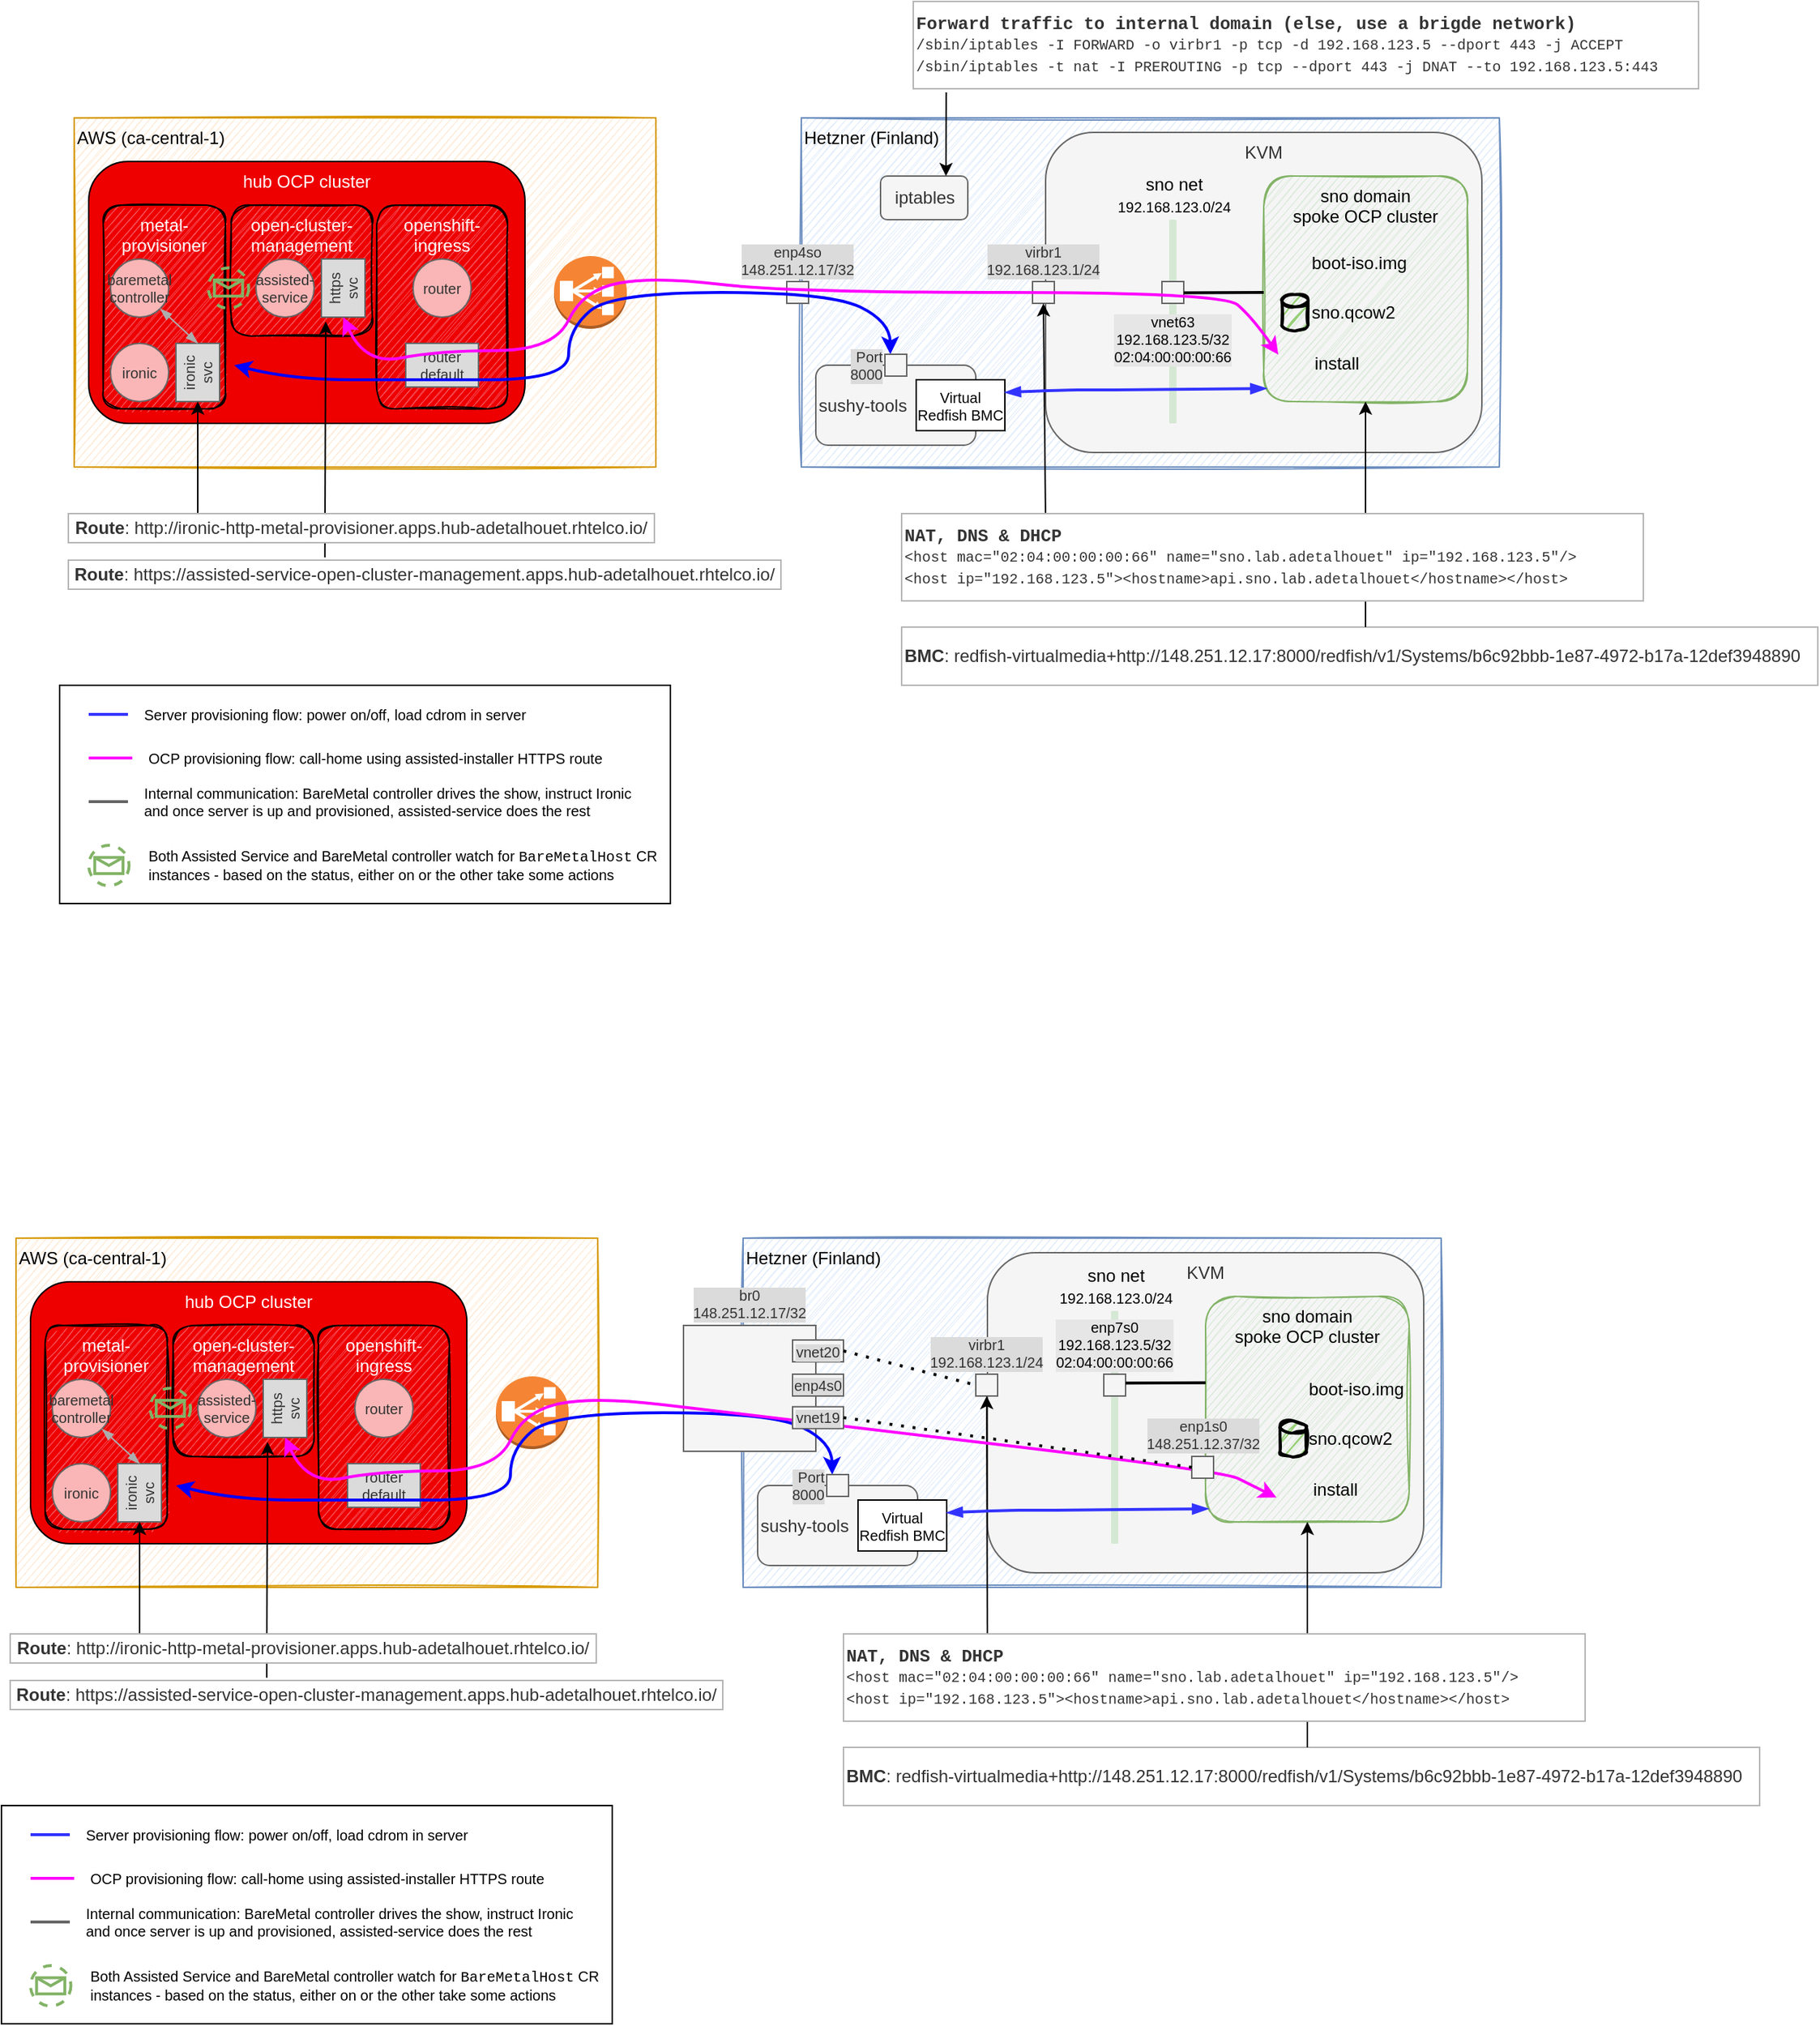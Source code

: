 <mxfile version="14.9.3" type="device"><diagram id="CNquoYHNhhPv3rWFlG0_" name="Page-1"><mxGraphModel dx="1540" dy="959" grid="1" gridSize="10" guides="1" tooltips="1" connect="1" arrows="1" fold="1" page="1" pageScale="1" pageWidth="850" pageHeight="1100" math="0" shadow="0"><root><mxCell id="0"/><mxCell id="1" parent="0"/><mxCell id="IOMvNEViAPwNq3JQ486K-73" value="" style="rounded=0;whiteSpace=wrap;html=1;glass=0;labelBackgroundColor=#ffffff;sketch=0;fontFamily=Helvetica;fontSize=10;fontColor=#000000;gradientColor=none;align=left;verticalAlign=middle;" parent="1" vertex="1"><mxGeometry x="120" y="520" width="420" height="150" as="geometry"/></mxCell><mxCell id="IOMvNEViAPwNq3JQ486K-1" value="AWS (ca-central-1)" style="whiteSpace=wrap;html=1;align=left;verticalAlign=top;strokeColor=#d79b00;fillColor=#ffe6cc;sketch=1;" parent="1" vertex="1"><mxGeometry x="130" y="130" width="400" height="240" as="geometry"/></mxCell><mxCell id="IOMvNEViAPwNq3JQ486K-2" value="hub OCP cluster" style="rounded=1;whiteSpace=wrap;html=1;align=center;verticalAlign=top;fillColor=#EE0000;fontColor=#FFFFFF;sketch=0;" parent="1" vertex="1"><mxGeometry x="140" y="160" width="300" height="180" as="geometry"/></mxCell><mxCell id="IOMvNEViAPwNq3JQ486K-3" value="metal-provisioner" style="rounded=1;whiteSpace=wrap;html=1;align=center;verticalAlign=top;fillColor=#F5606D;fontColor=#FFFFFF;glass=0;sketch=1;" parent="1" vertex="1"><mxGeometry x="150" y="190" width="84" height="140" as="geometry"/></mxCell><mxCell id="IOMvNEViAPwNq3JQ486K-4" value="&lt;div style=&quot;font-size: 10px;&quot;&gt;&lt;span style=&quot;font-size: 10px;&quot;&gt;baremetal controller&lt;/span&gt;&lt;/div&gt;" style="ellipse;whiteSpace=wrap;html=1;aspect=fixed;align=center;verticalAlign=middle;strokeColor=#666666;fontColor=#333333;fillColor=#FAB6B6;labelPosition=center;verticalLabelPosition=middle;fontSize=10;" parent="1" vertex="1"><mxGeometry x="155" y="227" width="40" height="40" as="geometry"/></mxCell><mxCell id="IOMvNEViAPwNq3JQ486K-5" value="&lt;div style=&quot;font-size: 10px;&quot;&gt;&lt;span style=&quot;font-size: 10px;&quot;&gt;ironic&lt;/span&gt;&lt;/div&gt;" style="ellipse;whiteSpace=wrap;html=1;aspect=fixed;align=center;verticalAlign=middle;strokeColor=#666666;fontColor=#333333;fillColor=#FAB6B6;fontSize=10;" parent="1" vertex="1"><mxGeometry x="155" y="285" width="40" height="40" as="geometry"/></mxCell><mxCell id="IOMvNEViAPwNq3JQ486K-6" value="ironic svc" style="rounded=0;whiteSpace=wrap;html=1;align=center;verticalAlign=middle;strokeColor=#666666;fontColor=#333333;fillColor=#DBDBDB;rotation=-90;fontSize=10;" parent="1" vertex="1"><mxGeometry x="195" y="290" width="40" height="30" as="geometry"/></mxCell><mxCell id="IOMvNEViAPwNq3JQ486K-9" value="openshift-ingress" style="rounded=1;whiteSpace=wrap;html=1;align=center;verticalAlign=top;fillColor=#F5606D;fontColor=#FFFFFF;glass=0;sketch=1;" parent="1" vertex="1"><mxGeometry x="338" y="190" width="90" height="140" as="geometry"/></mxCell><mxCell id="IOMvNEViAPwNq3JQ486K-10" value="&lt;div style=&quot;font-size: 10px;&quot;&gt;&lt;span style=&quot;font-size: 10px;&quot;&gt;router&lt;/span&gt;&lt;/div&gt;" style="ellipse;whiteSpace=wrap;html=1;aspect=fixed;align=center;verticalAlign=middle;strokeColor=#666666;fontColor=#333333;fillColor=#FAB6B6;fontSize=10;" parent="1" vertex="1"><mxGeometry x="363" y="227" width="40" height="40" as="geometry"/></mxCell><mxCell id="IOMvNEViAPwNq3JQ486K-11" value="router default" style="rounded=0;whiteSpace=wrap;html=1;align=center;verticalAlign=middle;strokeColor=#666666;fontColor=#333333;fillColor=#DBDBDB;fontSize=10;" parent="1" vertex="1"><mxGeometry x="358" y="285" width="50" height="30" as="geometry"/></mxCell><mxCell id="IOMvNEViAPwNq3JQ486K-12" value="" style="outlineConnect=0;dashed=0;verticalLabelPosition=bottom;verticalAlign=top;align=center;html=1;shape=mxgraph.aws3.classic_load_balancer;fillColor=#F58534;gradientColor=none;" parent="1" vertex="1"><mxGeometry x="460" y="225" width="50" height="50" as="geometry"/></mxCell><mxCell id="IOMvNEViAPwNq3JQ486K-19" value="" style="endArrow=classic;html=1;entryX=0;entryY=0.5;entryDx=0;entryDy=0;fillColor=#f5f5f5;" parent="1" target="IOMvNEViAPwNq3JQ486K-6" edge="1"><mxGeometry width="50" height="50" relative="1" as="geometry"><mxPoint x="215" y="402" as="sourcePoint"/><mxPoint x="240" y="305" as="targetPoint"/></mxGeometry></mxCell><mxCell id="IOMvNEViAPwNq3JQ486K-23" value="&lt;font color=&quot;#000000&quot;&gt;Hetzner (Finland)&lt;/font&gt;" style="rounded=0;whiteSpace=wrap;html=1;glass=0;sketch=1;fillColor=#dae8fc;align=left;verticalAlign=top;strokeColor=#6c8ebf;" parent="1" vertex="1"><mxGeometry x="630" y="130" width="480" height="240" as="geometry"/></mxCell><mxCell id="IOMvNEViAPwNq3JQ486K-24" value="KVM" style="rounded=1;whiteSpace=wrap;html=1;align=center;verticalAlign=top;fillColor=#f5f5f5;fontColor=#333333;sketch=0;strokeColor=#666666;" parent="1" vertex="1"><mxGeometry x="798" y="140" width="300" height="220" as="geometry"/></mxCell><mxCell id="IOMvNEViAPwNq3JQ486K-25" value="&lt;font color=&quot;#000000&quot;&gt;sno domain&lt;br&gt;spoke OCP cluster&lt;/font&gt;" style="rounded=1;whiteSpace=wrap;html=1;align=center;verticalAlign=top;fillColor=#d5e8d4;glass=0;sketch=1;strokeColor=#82b366;" parent="1" vertex="1"><mxGeometry x="948" y="170" width="140" height="155" as="geometry"/></mxCell><mxCell id="IOMvNEViAPwNq3JQ486K-26" value="enp4so&lt;br style=&quot;font-size: 10px&quot;&gt;148.251.12.17/32" style="whiteSpace=wrap;html=1;aspect=fixed;rounded=0;glass=0;sketch=0;fillColor=#f5f5f5;align=center;verticalAlign=bottom;strokeColor=#666666;fontColor=#333333;labelPosition=center;verticalLabelPosition=top;labelBackgroundColor=#DBDBDB;fontSize=10;" parent="1" vertex="1"><mxGeometry x="620" y="242.5" width="15" height="15" as="geometry"/></mxCell><mxCell id="IOMvNEViAPwNq3JQ486K-30" value="&lt;font color=&quot;#000000&quot;&gt;sno net&lt;br&gt;&lt;/font&gt;&lt;span style=&quot;font-size: 10px&quot;&gt;192.168.123.0/24&lt;/span&gt;&lt;font color=&quot;#000000&quot;&gt;&lt;br&gt;&lt;/font&gt;" style="rounded=1;html=1;align=center;verticalAlign=bottom;fillColor=#d5e8d4;glass=0;sketch=0;labelPosition=center;verticalLabelPosition=top;strokeColor=none;" parent="1" vertex="1"><mxGeometry x="883" y="200" width="5" height="140" as="geometry"/></mxCell><mxCell id="IOMvNEViAPwNq3JQ486K-31" value="virbr1&lt;br style=&quot;font-size: 10px;&quot;&gt;192.168.123.1/24" style="whiteSpace=wrap;html=1;aspect=fixed;rounded=0;glass=0;sketch=0;fillColor=#f5f5f5;align=center;verticalAlign=bottom;strokeColor=#666666;fontColor=#333333;labelPosition=center;verticalLabelPosition=top;labelBackgroundColor=#DBDBDB;labelBorderColor=none;fontSize=10;" parent="1" vertex="1"><mxGeometry x="789" y="242.5" width="15" height="15" as="geometry"/></mxCell><mxCell id="IOMvNEViAPwNq3JQ486K-35" value="" style="endArrow=classic;html=1;entryX=0.5;entryY=1;entryDx=0;entryDy=0;exitX=0.194;exitY=0.001;exitDx=0;exitDy=0;fillColor=#f5f5f5;exitPerimeter=0;" parent="1" source="IOMvNEViAPwNq3JQ486K-34" target="IOMvNEViAPwNq3JQ486K-31" edge="1"><mxGeometry width="50" height="50" relative="1" as="geometry"><mxPoint x="808.5" y="510" as="sourcePoint"/><mxPoint x="708.5" y="305" as="targetPoint"/></mxGeometry></mxCell><mxCell id="IOMvNEViAPwNq3JQ486K-36" value="&lt;font color=&quot;#000000&quot;&gt;vnet63&lt;br style=&quot;font-size: 10px&quot;&gt;192.168.123.5/32&lt;br style=&quot;font-size: 10px&quot;&gt;&lt;span style=&quot;text-align: left ; font-size: 10px&quot;&gt;02:04:00:00:00:66&lt;/span&gt;&lt;/font&gt;" style="whiteSpace=wrap;html=1;aspect=fixed;rounded=0;glass=0;sketch=0;fillColor=#f5f5f5;align=center;verticalAlign=top;strokeColor=#666666;labelPosition=center;verticalLabelPosition=bottom;labelBackgroundColor=#E6E6E6;labelBorderColor=none;direction=south;fontColor=#333333;fontSize=10;" parent="1" vertex="1"><mxGeometry x="878" y="242.5" width="15" height="15" as="geometry"/></mxCell><mxCell id="IOMvNEViAPwNq3JQ486K-37" value="boot-iso.img" style="shape=image;html=1;verticalAlign=middle;verticalLabelPosition=middle;labelBackgroundColor=none;imageAspect=0;aspect=fixed;image=https://cdn1.iconfinder.com/data/icons/computer-hardware-line-vol-1/52/cd__storage__drive__device__dvd__rom__cdrom-128.png;rounded=0;glass=0;sketch=1;fillColor=#FAB6B6;gradientColor=none;labelPosition=right;align=left;" parent="1" vertex="1"><mxGeometry x="958" y="219.5" width="20.5" height="20.5" as="geometry"/></mxCell><mxCell id="IOMvNEViAPwNq3JQ486K-38" value="sno.qcow2" style="strokeWidth=2;html=1;shape=mxgraph.flowchart.database;whiteSpace=wrap;rounded=0;glass=0;labelBackgroundColor=none;sketch=1;gradientColor=none;align=left;verticalAlign=middle;labelPosition=right;verticalLabelPosition=middle;fillColor=#97D077;" parent="1" vertex="1"><mxGeometry x="960.5" y="251.5" width="18" height="25" as="geometry"/></mxCell><mxCell id="IOMvNEViAPwNq3JQ486K-40" value="" style="endArrow=none;html=1;fontColor=#000000;strokeWidth=2;entryX=0.25;entryY=0;entryDx=0;entryDy=0;exitX=0;exitY=0.415;exitDx=0;exitDy=0;exitPerimeter=0;" parent="1" edge="1"><mxGeometry width="50" height="50" relative="1" as="geometry"><mxPoint x="948" y="250.025" as="sourcePoint"/><mxPoint x="893" y="250.25" as="targetPoint"/></mxGeometry></mxCell><mxCell id="IOMvNEViAPwNq3JQ486K-22" value="" style="curved=1;endArrow=classic;html=1;fontColor=#FFFFFF;startArrow=classic;startFill=1;fillColor=#dae8fc;strokeWidth=2;strokeColor=#0000FF;entryX=0.25;entryY=0;entryDx=0;entryDy=0;" parent="1" target="IOMvNEViAPwNq3JQ486K-56" edge="1"><mxGeometry width="50" height="50" relative="1" as="geometry"><mxPoint x="240" y="300" as="sourcePoint"/><mxPoint x="700" y="290" as="targetPoint"/><Array as="points"><mxPoint x="280" y="310"/><mxPoint x="360" y="310"/><mxPoint x="470" y="310"/><mxPoint x="470" y="275"/><mxPoint x="500" y="250"/><mxPoint x="650" y="250"/><mxPoint x="691" y="270"/></Array></mxGeometry></mxCell><mxCell id="IOMvNEViAPwNq3JQ486K-45" value="open-cluster-management" style="rounded=1;whiteSpace=wrap;html=1;align=center;verticalAlign=top;fillColor=#F5606D;fontColor=#FFFFFF;glass=0;sketch=1;" parent="1" vertex="1"><mxGeometry x="238" y="190" width="97" height="90" as="geometry"/></mxCell><mxCell id="IOMvNEViAPwNq3JQ486K-46" value="&lt;div style=&quot;font-size: 10px;&quot;&gt;&lt;span style=&quot;font-size: 10px;&quot;&gt;assisted-service&lt;/span&gt;&lt;/div&gt;" style="ellipse;whiteSpace=wrap;html=1;aspect=fixed;align=center;verticalAlign=middle;strokeColor=#666666;fontColor=#333333;fillColor=#FAB6B6;fontSize=10;" parent="1" vertex="1"><mxGeometry x="255" y="227" width="40" height="40" as="geometry"/></mxCell><mxCell id="IOMvNEViAPwNq3JQ486K-47" value="https svc" style="rounded=0;whiteSpace=wrap;html=1;align=center;verticalAlign=middle;strokeColor=#666666;fontColor=#333333;fillColor=#DBDBDB;fontSize=10;rotation=-90;" parent="1" vertex="1"><mxGeometry x="295" y="232" width="40" height="30" as="geometry"/></mxCell><mxCell id="IOMvNEViAPwNq3JQ486K-48" value="" style="curved=1;endArrow=classic;html=1;fontColor=#FFFFFF;startArrow=classic;startFill=1;fillColor=#fff2cc;strokeWidth=2;entryX=0;entryY=0.25;entryDx=0;entryDy=0;exitX=0;exitY=0.5;exitDx=0;exitDy=0;strokeColor=#FF00FF;" parent="1" source="IOMvNEViAPwNq3JQ486K-47" target="IOMvNEViAPwNq3JQ486K-59" edge="1"><mxGeometry width="50" height="50" relative="1" as="geometry"><mxPoint x="250" y="310" as="sourcePoint"/><mxPoint x="810" y="256.25" as="targetPoint"/><Array as="points"><mxPoint x="330" y="300"/><mxPoint x="380" y="290"/><mxPoint x="460" y="290"/><mxPoint x="480" y="248"/><mxPoint x="530" y="239"/><mxPoint x="620" y="250"/><mxPoint x="920" y="250"/><mxPoint x="940" y="267"/></Array></mxGeometry></mxCell><mxCell id="IOMvNEViAPwNq3JQ486K-49" value="&lt;b&gt;Route&lt;/b&gt;: https://assisted-service-open-cluster-management.apps.hub-adetalhouet.rhtelco.io/" style="text;html=1;align=center;verticalAlign=middle;whiteSpace=wrap;rounded=0;fontColor=#333333;fillColor=#ffffff;strokeWidth=1;strokeColor=#B5B5B5;" parent="1" vertex="1"><mxGeometry x="126" y="434" width="490" height="20" as="geometry"/></mxCell><mxCell id="IOMvNEViAPwNq3JQ486K-50" value="" style="endArrow=classic;html=1;entryX=0;entryY=0.5;entryDx=0;entryDy=0;fillColor=#f5f5f5;exitX=0.36;exitY=-0.093;exitDx=0;exitDy=0;exitPerimeter=0;" parent="1" source="IOMvNEViAPwNq3JQ486K-49" edge="1"><mxGeometry width="50" height="50" relative="1" as="geometry"><mxPoint x="303" y="377" as="sourcePoint"/><mxPoint x="303" y="270" as="targetPoint"/></mxGeometry></mxCell><mxCell id="IOMvNEViAPwNq3JQ486K-18" value="&lt;b&gt;Route&lt;/b&gt;: http://ironic-http-metal-provisioner.apps.hub-adetalhouet.rhtelco.io/" style="text;html=1;align=center;verticalAlign=middle;whiteSpace=wrap;rounded=0;fontColor=#333333;fillColor=#ffffff;strokeWidth=1;strokeColor=#B5B5B5;" parent="1" vertex="1"><mxGeometry x="126" y="402" width="403" height="20" as="geometry"/></mxCell><mxCell id="IOMvNEViAPwNq3JQ486K-53" value="" style="endArrow=blockThin;startArrow=blockThin;html=1;fontSize=10;fontColor=#000000;strokeWidth=1;entryX=1;entryY=1;entryDx=0;entryDy=0;fillColor=#f5f5f5;startFill=1;endFill=1;strokeColor=#ADADAD;" parent="1" target="IOMvNEViAPwNq3JQ486K-4" edge="1"><mxGeometry width="50" height="50" relative="1" as="geometry"><mxPoint x="215" y="285" as="sourcePoint"/><mxPoint x="255" y="260" as="targetPoint"/></mxGeometry></mxCell><mxCell id="IOMvNEViAPwNq3JQ486K-54" value="sushy-tools" style="rounded=1;whiteSpace=wrap;html=1;align=left;verticalAlign=middle;fillColor=#f5f5f5;fontColor=#333333;sketch=0;strokeColor=#666666;labelPosition=center;verticalLabelPosition=middle;" parent="1" vertex="1"><mxGeometry x="640" y="300" width="110" height="55" as="geometry"/></mxCell><mxCell id="IOMvNEViAPwNq3JQ486K-55" value="Virtual Redfish BMC" style="rounded=0;whiteSpace=wrap;html=1;glass=0;labelBackgroundColor=none;sketch=0;fontSize=10;fontColor=#000000;fillColor=#ffffff;gradientColor=none;align=center;verticalAlign=middle;" parent="1" vertex="1"><mxGeometry x="709" y="310" width="61" height="35" as="geometry"/></mxCell><mxCell id="IOMvNEViAPwNq3JQ486K-56" value="Port&lt;br style=&quot;font-size: 10px;&quot;&gt;8000" style="whiteSpace=wrap;html=1;aspect=fixed;rounded=0;glass=0;sketch=0;fillColor=#f5f5f5;align=right;verticalAlign=middle;strokeColor=#666666;fontColor=#333333;labelPosition=left;verticalLabelPosition=middle;labelBackgroundColor=#DBDBDB;fontSize=10;" parent="1" vertex="1"><mxGeometry x="687.5" y="292.5" width="15" height="15" as="geometry"/></mxCell><mxCell id="IOMvNEViAPwNq3JQ486K-59" value="install" style="shape=image;html=1;verticalAlign=middle;verticalLabelPosition=middle;labelBackgroundColor=none;imageAspect=0;aspect=fixed;image=https://cdn2.iconfinder.com/data/icons/pinpoint-action/48/install-2-128.png;rounded=0;glass=0;sketch=0;fontSize=12;fontColor=#000000;fillColor=#ffffff;gradientColor=none;labelPosition=right;align=left;" parent="1" vertex="1"><mxGeometry x="958" y="287" width="23" height="23" as="geometry"/></mxCell><mxCell id="IOMvNEViAPwNq3JQ486K-60" value="" style="curved=1;endArrow=blockThin;html=1;fontSize=12;fontColor=#000000;strokeWidth=2;entryX=0.013;entryY=0.942;entryDx=0;entryDy=0;entryPerimeter=0;strokeColor=#3333FF;startArrow=blockThin;startFill=1;endFill=1;exitX=1;exitY=0.25;exitDx=0;exitDy=0;" parent="1" source="IOMvNEViAPwNq3JQ486K-55" target="IOMvNEViAPwNq3JQ486K-25" edge="1"><mxGeometry width="50" height="50" relative="1" as="geometry"><mxPoint x="790" y="330" as="sourcePoint"/><mxPoint x="670" y="520" as="targetPoint"/><Array as="points"><mxPoint x="810" y="317"/><mxPoint x="830" y="317"/><mxPoint x="860" y="317"/></Array></mxGeometry></mxCell><mxCell id="IOMvNEViAPwNq3JQ486K-63" value="iptables" style="rounded=1;whiteSpace=wrap;html=1;align=center;verticalAlign=middle;fillColor=#f5f5f5;fontColor=#333333;sketch=0;strokeColor=#666666;labelPosition=center;verticalLabelPosition=middle;" parent="1" vertex="1"><mxGeometry x="684.5" y="170" width="60" height="30" as="geometry"/></mxCell><mxCell id="IOMvNEViAPwNq3JQ486K-65" value="" style="endArrow=classic;html=1;entryX=0.75;entryY=0;entryDx=0;entryDy=0;exitX=0.042;exitY=1.041;exitDx=0;exitDy=0;fillColor=#f5f5f5;exitPerimeter=0;" parent="1" source="IOMvNEViAPwNq3JQ486K-66" target="IOMvNEViAPwNq3JQ486K-63" edge="1"><mxGeometry width="50" height="50" relative="1" as="geometry"><mxPoint x="713.69" y="101.25" as="sourcePoint"/><mxPoint x="806.5" y="267.5" as="targetPoint"/></mxGeometry></mxCell><mxCell id="IOMvNEViAPwNq3JQ486K-66" value="&lt;b&gt;Forward traffic to internal domain (else, use a brigde network)&lt;/b&gt;&lt;br style=&quot;padding: 0px ; margin: 0px ; font-size: 10px&quot;&gt;&lt;span style=&quot;font-size: 10px&quot;&gt;/sbin/iptables -I FORWARD -o virbr1 -p tcp -d 192.168.123.5 --dport 443 -j ACCEPT&lt;/span&gt;&lt;br style=&quot;padding: 0px ; margin: 0px ; font-size: 10px&quot;&gt;&lt;span style=&quot;font-size: 10px&quot;&gt;/sbin/iptables -t nat -I PREROUTING -p tcp --dport 443 -j DNAT --to 192.168.123.5:443&lt;/span&gt;" style="text;html=1;align=left;verticalAlign=middle;whiteSpace=wrap;rounded=0;fontColor=#333333;fillColor=#ffffff;fontFamily=Courier New;strokeWidth=1;strokeColor=#B5B5B5;" parent="1" vertex="1"><mxGeometry x="707" y="50" width="540" height="60" as="geometry"/></mxCell><mxCell id="IOMvNEViAPwNq3JQ486K-67" value="&lt;p&gt;&lt;span style=&quot;font-size: 12px;&quot;&gt;&lt;font&gt;&lt;b&gt;BMC&lt;/b&gt;: redfish-virtualmedia+http://148.251.12.17:8000/redfish/v1/Systems/b6c92bbb-1e87-4972-b17a-12def3948890&lt;/font&gt;&lt;/span&gt;&lt;/p&gt;" style="text;html=1;align=left;verticalAlign=middle;resizable=0;points=[];autosize=1;fontSize=10;fontFamily=Helvetica;labelBorderColor=none;fontColor=#333333;labelBackgroundColor=#ffffff;strokeWidth=1;strokeColor=#B5B5B5;" parent="1" vertex="1"><mxGeometry x="699" y="480" width="630" height="40" as="geometry"/></mxCell><mxCell id="IOMvNEViAPwNq3JQ486K-68" value="" style="endArrow=classic;html=1;entryX=0.5;entryY=1;entryDx=0;entryDy=0;fillColor=#f5f5f5;" parent="1" target="IOMvNEViAPwNq3JQ486K-25" edge="1"><mxGeometry width="50" height="50" relative="1" as="geometry"><mxPoint x="1018" y="480" as="sourcePoint"/><mxPoint x="806.5" y="267.5" as="targetPoint"/></mxGeometry></mxCell><mxCell id="IOMvNEViAPwNq3JQ486K-34" value="&lt;b&gt;NAT, DNS &amp;amp; DHCP&lt;br&gt;&lt;/b&gt;&lt;font style=&quot;font-size: 10px&quot;&gt;&amp;lt;host mac=&quot;02:04:00:00:00:66&quot; name=&quot;sno.lab.adetalhouet&quot; ip=&quot;192.168.123.5&quot;/&amp;gt;&lt;br&gt;&amp;lt;host ip=&quot;192.168.123.5&quot;&amp;gt;&amp;lt;hostname&amp;gt;api.sno.lab.adetalhouet&amp;lt;/hostname&amp;gt;&amp;lt;/host&amp;gt;&lt;/font&gt;" style="text;html=1;align=left;verticalAlign=middle;whiteSpace=wrap;rounded=0;fontColor=#333333;fillColor=#ffffff;fontFamily=Courier New;strokeWidth=1;strokeColor=#B5B5B5;" parent="1" vertex="1"><mxGeometry x="699" y="402" width="510" height="60" as="geometry"/></mxCell><mxCell id="IOMvNEViAPwNq3JQ486K-69" value="&amp;nbsp; &amp;nbsp; Server provisioning flow: power on/off, load cdrom in server" style="endArrow=none;html=1;fontFamily=Helvetica;fontSize=10;fontColor=#000000;strokeColor=#3333FF;strokeWidth=2;labelPosition=right;verticalLabelPosition=middle;align=left;verticalAlign=middle;" parent="1" edge="1"><mxGeometry width="50" height="50" relative="1" as="geometry"><mxPoint x="140" y="540" as="sourcePoint"/><mxPoint x="190" y="540" as="targetPoint"/></mxGeometry></mxCell><mxCell id="IOMvNEViAPwNq3JQ486K-70" value="" style="endArrow=none;html=1;fontFamily=Helvetica;fontSize=10;fontColor=#000000;strokeWidth=2;strokeColor=#FF00FF;" parent="1" edge="1"><mxGeometry width="50" height="50" relative="1" as="geometry"><mxPoint x="140.0" y="570" as="sourcePoint"/><mxPoint x="190" y="570" as="targetPoint"/></mxGeometry></mxCell><mxCell id="IOMvNEViAPwNq3JQ486K-72" value="&amp;nbsp; &amp;nbsp; OCP provisioning flow: call-home using assisted-installer HTTPS route" style="edgeLabel;html=1;align=left;verticalAlign=middle;resizable=0;points=[];fontSize=10;fontFamily=Helvetica;fontColor=#000000;labelPosition=right;verticalLabelPosition=middle;" parent="IOMvNEViAPwNq3JQ486K-70" vertex="1" connectable="0"><mxGeometry x="0.129" relative="1" as="geometry"><mxPoint as="offset"/></mxGeometry></mxCell><mxCell id="IOMvNEViAPwNq3JQ486K-71" value="&amp;nbsp; &amp;nbsp; Internal communication: BareMetal controller drives the show, instruct Ironic &lt;br&gt;&amp;nbsp; &amp;nbsp; and once server is up and provisioned, assisted-service does the rest" style="endArrow=none;html=1;fontFamily=Helvetica;fontSize=10;fontColor=#000000;strokeColor=#666666;strokeWidth=2;fillColor=#f5f5f5;labelPosition=right;verticalLabelPosition=middle;align=left;verticalAlign=middle;" parent="1" edge="1"><mxGeometry width="50" height="50" relative="1" as="geometry"><mxPoint x="140.0" y="600" as="sourcePoint"/><mxPoint x="190" y="600" as="targetPoint"/></mxGeometry></mxCell><mxCell id="IOMvNEViAPwNq3JQ486K-79" value="" style="points=[[0.145,0.145,0],[0.5,0,0],[0.855,0.145,0],[1,0.5,0],[0.855,0.855,0],[0.5,1,0],[0.145,0.855,0],[0,0.5,0]];shape=mxgraph.bpmn.event;html=1;verticalLabelPosition=bottom;labelBackgroundColor=#ffffff;verticalAlign=top;align=center;perimeter=ellipsePerimeter;outlineConnect=0;aspect=fixed;outline=eventNonint;symbol=message;rounded=0;glass=0;sketch=0;fontFamily=Helvetica;fontSize=10;strokeColor=#82b366;strokeWidth=2;fillColor=none;" parent="1" vertex="1"><mxGeometry x="222.25" y="233.12" width="27.75" height="27.75" as="geometry"/></mxCell><mxCell id="IOMvNEViAPwNq3JQ486K-82" value="&amp;nbsp; &amp;nbsp; Both Assisted Service and BareMetal controller watch for &lt;font face=&quot;Courier New&quot;&gt;BareMetalHost&lt;/font&gt; CR &lt;br&gt;&amp;nbsp; &amp;nbsp; instances - based on the status, either on or the other take some actions" style="points=[[0.145,0.145,0],[0.5,0,0],[0.855,0.145,0],[1,0.5,0],[0.855,0.855,0],[0.5,1,0],[0.145,0.855,0],[0,0.5,0]];shape=mxgraph.bpmn.event;html=1;verticalLabelPosition=middle;labelBackgroundColor=#ffffff;verticalAlign=middle;align=left;perimeter=ellipsePerimeter;outlineConnect=0;aspect=fixed;outline=eventNonint;symbol=message;rounded=0;glass=0;sketch=0;fontFamily=Helvetica;fontSize=10;strokeColor=#82b366;strokeWidth=2;fillColor=none;labelPosition=right;" parent="1" vertex="1"><mxGeometry x="140" y="630" width="27.75" height="27.75" as="geometry"/></mxCell><mxCell id="VXu64UGFP0oqtQASeM9S-1" value="" style="rounded=0;whiteSpace=wrap;html=1;glass=0;labelBackgroundColor=#ffffff;sketch=0;fontFamily=Helvetica;fontSize=10;fontColor=#000000;gradientColor=none;align=left;verticalAlign=middle;" vertex="1" parent="1"><mxGeometry x="80" y="1290" width="420" height="150" as="geometry"/></mxCell><mxCell id="VXu64UGFP0oqtQASeM9S-2" value="AWS (ca-central-1)" style="whiteSpace=wrap;html=1;align=left;verticalAlign=top;strokeColor=#d79b00;fillColor=#ffe6cc;sketch=1;" vertex="1" parent="1"><mxGeometry x="90" y="900" width="400" height="240" as="geometry"/></mxCell><mxCell id="VXu64UGFP0oqtQASeM9S-3" value="hub OCP cluster" style="rounded=1;whiteSpace=wrap;html=1;align=center;verticalAlign=top;fillColor=#EE0000;fontColor=#FFFFFF;sketch=0;" vertex="1" parent="1"><mxGeometry x="100" y="930" width="300" height="180" as="geometry"/></mxCell><mxCell id="VXu64UGFP0oqtQASeM9S-4" value="metal-provisioner" style="rounded=1;whiteSpace=wrap;html=1;align=center;verticalAlign=top;fillColor=#F5606D;fontColor=#FFFFFF;glass=0;sketch=1;" vertex="1" parent="1"><mxGeometry x="110" y="960" width="84" height="140" as="geometry"/></mxCell><mxCell id="VXu64UGFP0oqtQASeM9S-5" value="&lt;div style=&quot;font-size: 10px;&quot;&gt;&lt;span style=&quot;font-size: 10px;&quot;&gt;baremetal controller&lt;/span&gt;&lt;/div&gt;" style="ellipse;whiteSpace=wrap;html=1;aspect=fixed;align=center;verticalAlign=middle;strokeColor=#666666;fontColor=#333333;fillColor=#FAB6B6;labelPosition=center;verticalLabelPosition=middle;fontSize=10;" vertex="1" parent="1"><mxGeometry x="115" y="997" width="40" height="40" as="geometry"/></mxCell><mxCell id="VXu64UGFP0oqtQASeM9S-6" value="&lt;div style=&quot;font-size: 10px;&quot;&gt;&lt;span style=&quot;font-size: 10px;&quot;&gt;ironic&lt;/span&gt;&lt;/div&gt;" style="ellipse;whiteSpace=wrap;html=1;aspect=fixed;align=center;verticalAlign=middle;strokeColor=#666666;fontColor=#333333;fillColor=#FAB6B6;fontSize=10;" vertex="1" parent="1"><mxGeometry x="115" y="1055" width="40" height="40" as="geometry"/></mxCell><mxCell id="VXu64UGFP0oqtQASeM9S-7" value="ironic svc" style="rounded=0;whiteSpace=wrap;html=1;align=center;verticalAlign=middle;strokeColor=#666666;fontColor=#333333;fillColor=#DBDBDB;rotation=-90;fontSize=10;" vertex="1" parent="1"><mxGeometry x="155" y="1060" width="40" height="30" as="geometry"/></mxCell><mxCell id="VXu64UGFP0oqtQASeM9S-8" value="openshift-ingress" style="rounded=1;whiteSpace=wrap;html=1;align=center;verticalAlign=top;fillColor=#F5606D;fontColor=#FFFFFF;glass=0;sketch=1;" vertex="1" parent="1"><mxGeometry x="298" y="960" width="90" height="140" as="geometry"/></mxCell><mxCell id="VXu64UGFP0oqtQASeM9S-9" value="&lt;div style=&quot;font-size: 10px;&quot;&gt;&lt;span style=&quot;font-size: 10px;&quot;&gt;router&lt;/span&gt;&lt;/div&gt;" style="ellipse;whiteSpace=wrap;html=1;aspect=fixed;align=center;verticalAlign=middle;strokeColor=#666666;fontColor=#333333;fillColor=#FAB6B6;fontSize=10;" vertex="1" parent="1"><mxGeometry x="323" y="997" width="40" height="40" as="geometry"/></mxCell><mxCell id="VXu64UGFP0oqtQASeM9S-10" value="router default" style="rounded=0;whiteSpace=wrap;html=1;align=center;verticalAlign=middle;strokeColor=#666666;fontColor=#333333;fillColor=#DBDBDB;fontSize=10;" vertex="1" parent="1"><mxGeometry x="318" y="1055" width="50" height="30" as="geometry"/></mxCell><mxCell id="VXu64UGFP0oqtQASeM9S-11" value="" style="outlineConnect=0;dashed=0;verticalLabelPosition=bottom;verticalAlign=top;align=center;html=1;shape=mxgraph.aws3.classic_load_balancer;fillColor=#F58534;gradientColor=none;" vertex="1" parent="1"><mxGeometry x="420" y="995" width="50" height="50" as="geometry"/></mxCell><mxCell id="VXu64UGFP0oqtQASeM9S-12" value="" style="endArrow=classic;html=1;entryX=0;entryY=0.5;entryDx=0;entryDy=0;fillColor=#f5f5f5;" edge="1" parent="1" target="VXu64UGFP0oqtQASeM9S-7"><mxGeometry width="50" height="50" relative="1" as="geometry"><mxPoint x="175" y="1172" as="sourcePoint"/><mxPoint x="200" y="1075" as="targetPoint"/></mxGeometry></mxCell><mxCell id="VXu64UGFP0oqtQASeM9S-13" value="&lt;font color=&quot;#000000&quot;&gt;Hetzner (Finland)&lt;/font&gt;" style="rounded=0;whiteSpace=wrap;html=1;glass=0;sketch=1;fillColor=#dae8fc;align=left;verticalAlign=top;strokeColor=#6c8ebf;" vertex="1" parent="1"><mxGeometry x="590" y="900" width="480" height="240" as="geometry"/></mxCell><mxCell id="VXu64UGFP0oqtQASeM9S-14" value="KVM" style="rounded=1;whiteSpace=wrap;html=1;align=center;verticalAlign=top;fillColor=#f5f5f5;fontColor=#333333;sketch=0;strokeColor=#666666;" vertex="1" parent="1"><mxGeometry x="758" y="910" width="300" height="220" as="geometry"/></mxCell><mxCell id="VXu64UGFP0oqtQASeM9S-15" value="&lt;font color=&quot;#000000&quot;&gt;sno domain&lt;br&gt;spoke OCP cluster&lt;/font&gt;" style="rounded=1;whiteSpace=wrap;html=1;align=center;verticalAlign=top;fillColor=#d5e8d4;glass=0;sketch=1;strokeColor=#82b366;" vertex="1" parent="1"><mxGeometry x="908" y="940" width="140" height="155" as="geometry"/></mxCell><mxCell id="VXu64UGFP0oqtQASeM9S-16" value="br0&lt;br style=&quot;font-size: 10px&quot;&gt;148.251.12.17/32" style="whiteSpace=wrap;html=1;rounded=0;glass=0;sketch=0;fillColor=#f5f5f5;align=center;verticalAlign=bottom;strokeColor=#666666;fontColor=#333333;labelPosition=center;verticalLabelPosition=top;labelBackgroundColor=#DBDBDB;fontSize=10;" vertex="1" parent="1"><mxGeometry x="549" y="960" width="91" height="86.5" as="geometry"/></mxCell><mxCell id="VXu64UGFP0oqtQASeM9S-17" value="&lt;font color=&quot;#000000&quot;&gt;sno net&lt;br&gt;&lt;/font&gt;&lt;span style=&quot;font-size: 10px&quot;&gt;192.168.123.0/24&lt;/span&gt;&lt;font color=&quot;#000000&quot;&gt;&lt;br&gt;&lt;/font&gt;" style="rounded=1;html=1;align=center;verticalAlign=bottom;fillColor=#d5e8d4;glass=0;sketch=0;labelPosition=center;verticalLabelPosition=top;strokeColor=none;" vertex="1" parent="1"><mxGeometry x="843" y="950" width="5" height="160" as="geometry"/></mxCell><mxCell id="VXu64UGFP0oqtQASeM9S-18" value="virbr1&lt;br style=&quot;font-size: 10px;&quot;&gt;192.168.123.1/24" style="whiteSpace=wrap;html=1;aspect=fixed;rounded=0;glass=0;sketch=0;fillColor=#f5f5f5;align=center;verticalAlign=bottom;strokeColor=#666666;fontColor=#333333;labelPosition=center;verticalLabelPosition=top;labelBackgroundColor=#DBDBDB;labelBorderColor=none;fontSize=10;" vertex="1" parent="1"><mxGeometry x="750" y="993.5" width="15" height="15" as="geometry"/></mxCell><mxCell id="VXu64UGFP0oqtQASeM9S-19" value="" style="endArrow=classic;html=1;entryX=0.5;entryY=1;entryDx=0;entryDy=0;exitX=0.194;exitY=0.001;exitDx=0;exitDy=0;fillColor=#f5f5f5;exitPerimeter=0;" edge="1" parent="1" source="VXu64UGFP0oqtQASeM9S-43" target="VXu64UGFP0oqtQASeM9S-18"><mxGeometry width="50" height="50" relative="1" as="geometry"><mxPoint x="768.5" y="1280" as="sourcePoint"/><mxPoint x="668.5" y="1075" as="targetPoint"/></mxGeometry></mxCell><mxCell id="VXu64UGFP0oqtQASeM9S-20" value="&lt;font color=&quot;#000000&quot;&gt;enp7s0&lt;br style=&quot;font-size: 10px&quot;&gt;192.168.123.5/32&lt;br style=&quot;font-size: 10px&quot;&gt;&lt;span style=&quot;text-align: left ; font-size: 10px&quot;&gt;02:04:00:00:00:66&lt;/span&gt;&lt;/font&gt;" style="whiteSpace=wrap;html=1;aspect=fixed;rounded=0;glass=0;sketch=0;fillColor=#f5f5f5;align=center;verticalAlign=bottom;strokeColor=#666666;labelPosition=center;verticalLabelPosition=top;labelBackgroundColor=#E6E6E6;labelBorderColor=none;direction=south;fontColor=#333333;fontSize=10;" vertex="1" parent="1"><mxGeometry x="838" y="993.5" width="15" height="15" as="geometry"/></mxCell><mxCell id="VXu64UGFP0oqtQASeM9S-21" value="boot-iso.img" style="shape=image;html=1;verticalAlign=middle;verticalLabelPosition=middle;labelBackgroundColor=none;imageAspect=0;aspect=fixed;image=https://cdn1.iconfinder.com/data/icons/computer-hardware-line-vol-1/52/cd__storage__drive__device__dvd__rom__cdrom-128.png;rounded=0;glass=0;sketch=1;fillColor=#FAB6B6;gradientColor=none;labelPosition=right;align=left;" vertex="1" parent="1"><mxGeometry x="956.75" y="993.5" width="20.5" height="20.5" as="geometry"/></mxCell><mxCell id="VXu64UGFP0oqtQASeM9S-22" value="sno.qcow2" style="strokeWidth=2;html=1;shape=mxgraph.flowchart.database;whiteSpace=wrap;rounded=0;glass=0;labelBackgroundColor=none;sketch=1;gradientColor=none;align=left;verticalAlign=middle;labelPosition=right;verticalLabelPosition=middle;fillColor=#97D077;" vertex="1" parent="1"><mxGeometry x="959.25" y="1025.5" width="18" height="25" as="geometry"/></mxCell><mxCell id="VXu64UGFP0oqtQASeM9S-23" value="" style="endArrow=none;html=1;fontColor=#000000;strokeWidth=2;entryX=0.25;entryY=0;entryDx=0;entryDy=0;exitX=0;exitY=0.415;exitDx=0;exitDy=0;exitPerimeter=0;" edge="1" parent="1"><mxGeometry width="50" height="50" relative="1" as="geometry"><mxPoint x="908" y="999.405" as="sourcePoint"/><mxPoint x="853" y="999.63" as="targetPoint"/></mxGeometry></mxCell><mxCell id="VXu64UGFP0oqtQASeM9S-24" value="" style="curved=1;endArrow=classic;html=1;fontColor=#FFFFFF;startArrow=classic;startFill=1;fillColor=#dae8fc;strokeWidth=2;strokeColor=#0000FF;entryX=0.25;entryY=0;entryDx=0;entryDy=0;" edge="1" parent="1" target="VXu64UGFP0oqtQASeM9S-35"><mxGeometry width="50" height="50" relative="1" as="geometry"><mxPoint x="200" y="1070" as="sourcePoint"/><mxPoint x="660" y="1060" as="targetPoint"/><Array as="points"><mxPoint x="240" y="1080"/><mxPoint x="320" y="1080"/><mxPoint x="430" y="1080"/><mxPoint x="430" y="1045"/><mxPoint x="460" y="1020"/><mxPoint x="610" y="1020"/><mxPoint x="651" y="1040"/></Array></mxGeometry></mxCell><mxCell id="VXu64UGFP0oqtQASeM9S-25" value="open-cluster-management" style="rounded=1;whiteSpace=wrap;html=1;align=center;verticalAlign=top;fillColor=#F5606D;fontColor=#FFFFFF;glass=0;sketch=1;" vertex="1" parent="1"><mxGeometry x="198" y="960" width="97" height="90" as="geometry"/></mxCell><mxCell id="VXu64UGFP0oqtQASeM9S-26" value="&lt;div style=&quot;font-size: 10px;&quot;&gt;&lt;span style=&quot;font-size: 10px;&quot;&gt;assisted-service&lt;/span&gt;&lt;/div&gt;" style="ellipse;whiteSpace=wrap;html=1;aspect=fixed;align=center;verticalAlign=middle;strokeColor=#666666;fontColor=#333333;fillColor=#FAB6B6;fontSize=10;" vertex="1" parent="1"><mxGeometry x="215" y="997" width="40" height="40" as="geometry"/></mxCell><mxCell id="VXu64UGFP0oqtQASeM9S-27" value="https svc" style="rounded=0;whiteSpace=wrap;html=1;align=center;verticalAlign=middle;strokeColor=#666666;fontColor=#333333;fillColor=#DBDBDB;fontSize=10;rotation=-90;" vertex="1" parent="1"><mxGeometry x="255" y="1002" width="40" height="30" as="geometry"/></mxCell><mxCell id="VXu64UGFP0oqtQASeM9S-28" value="" style="curved=1;endArrow=classic;html=1;fontColor=#FFFFFF;startArrow=classic;startFill=1;fillColor=#fff2cc;strokeWidth=2;exitX=0;exitY=0.5;exitDx=0;exitDy=0;strokeColor=#FF00FF;entryX=0;entryY=0.75;entryDx=0;entryDy=0;" edge="1" parent="1" source="VXu64UGFP0oqtQASeM9S-27" target="VXu64UGFP0oqtQASeM9S-36"><mxGeometry width="50" height="50" relative="1" as="geometry"><mxPoint x="210" y="1080" as="sourcePoint"/><mxPoint x="770" y="1026.25" as="targetPoint"/><Array as="points"><mxPoint x="290" y="1070"/><mxPoint x="340" y="1060"/><mxPoint x="420" y="1060"/><mxPoint x="440" y="1018"/><mxPoint x="490" y="1009"/><mxPoint x="580" y="1020"/><mxPoint x="920" y="1060"/><mxPoint x="940" y="1070"/></Array></mxGeometry></mxCell><mxCell id="VXu64UGFP0oqtQASeM9S-29" value="&lt;b&gt;Route&lt;/b&gt;: https://assisted-service-open-cluster-management.apps.hub-adetalhouet.rhtelco.io/" style="text;html=1;align=center;verticalAlign=middle;whiteSpace=wrap;rounded=0;fontColor=#333333;fillColor=#ffffff;strokeWidth=1;strokeColor=#B5B5B5;" vertex="1" parent="1"><mxGeometry x="86" y="1204" width="490" height="20" as="geometry"/></mxCell><mxCell id="VXu64UGFP0oqtQASeM9S-30" value="" style="endArrow=classic;html=1;entryX=0;entryY=0.5;entryDx=0;entryDy=0;fillColor=#f5f5f5;exitX=0.36;exitY=-0.093;exitDx=0;exitDy=0;exitPerimeter=0;" edge="1" parent="1" source="VXu64UGFP0oqtQASeM9S-29"><mxGeometry width="50" height="50" relative="1" as="geometry"><mxPoint x="263" y="1147" as="sourcePoint"/><mxPoint x="263" y="1040" as="targetPoint"/></mxGeometry></mxCell><mxCell id="VXu64UGFP0oqtQASeM9S-31" value="&lt;b&gt;Route&lt;/b&gt;: http://ironic-http-metal-provisioner.apps.hub-adetalhouet.rhtelco.io/" style="text;html=1;align=center;verticalAlign=middle;whiteSpace=wrap;rounded=0;fontColor=#333333;fillColor=#ffffff;strokeWidth=1;strokeColor=#B5B5B5;" vertex="1" parent="1"><mxGeometry x="86" y="1172" width="403" height="20" as="geometry"/></mxCell><mxCell id="VXu64UGFP0oqtQASeM9S-32" value="" style="endArrow=blockThin;startArrow=blockThin;html=1;fontSize=10;fontColor=#000000;strokeWidth=1;entryX=1;entryY=1;entryDx=0;entryDy=0;fillColor=#f5f5f5;startFill=1;endFill=1;strokeColor=#ADADAD;" edge="1" parent="1" target="VXu64UGFP0oqtQASeM9S-5"><mxGeometry width="50" height="50" relative="1" as="geometry"><mxPoint x="175" y="1055" as="sourcePoint"/><mxPoint x="215" y="1030" as="targetPoint"/></mxGeometry></mxCell><mxCell id="VXu64UGFP0oqtQASeM9S-33" value="sushy-tools" style="rounded=1;whiteSpace=wrap;html=1;align=left;verticalAlign=middle;fillColor=#f5f5f5;fontColor=#333333;sketch=0;strokeColor=#666666;labelPosition=center;verticalLabelPosition=middle;" vertex="1" parent="1"><mxGeometry x="600" y="1070" width="110" height="55" as="geometry"/></mxCell><mxCell id="VXu64UGFP0oqtQASeM9S-34" value="Virtual Redfish BMC" style="rounded=0;whiteSpace=wrap;html=1;glass=0;labelBackgroundColor=none;sketch=0;fontSize=10;fontColor=#000000;fillColor=#ffffff;gradientColor=none;align=center;verticalAlign=middle;" vertex="1" parent="1"><mxGeometry x="669" y="1080" width="61" height="35" as="geometry"/></mxCell><mxCell id="VXu64UGFP0oqtQASeM9S-35" value="Port&lt;br style=&quot;font-size: 10px;&quot;&gt;8000" style="whiteSpace=wrap;html=1;aspect=fixed;rounded=0;glass=0;sketch=0;fillColor=#f5f5f5;align=right;verticalAlign=middle;strokeColor=#666666;fontColor=#333333;labelPosition=left;verticalLabelPosition=middle;labelBackgroundColor=#DBDBDB;fontSize=10;" vertex="1" parent="1"><mxGeometry x="647.5" y="1062.5" width="15" height="15" as="geometry"/></mxCell><mxCell id="VXu64UGFP0oqtQASeM9S-36" value="install" style="shape=image;html=1;verticalAlign=middle;verticalLabelPosition=middle;labelBackgroundColor=none;imageAspect=0;aspect=fixed;image=https://cdn2.iconfinder.com/data/icons/pinpoint-action/48/install-2-128.png;rounded=0;glass=0;sketch=0;fontSize=12;fontColor=#000000;fillColor=#ffffff;gradientColor=none;labelPosition=right;align=left;" vertex="1" parent="1"><mxGeometry x="956.75" y="1061" width="23" height="23" as="geometry"/></mxCell><mxCell id="VXu64UGFP0oqtQASeM9S-37" value="" style="curved=1;endArrow=blockThin;html=1;fontSize=12;fontColor=#000000;strokeWidth=2;entryX=0.013;entryY=0.942;entryDx=0;entryDy=0;entryPerimeter=0;strokeColor=#3333FF;startArrow=blockThin;startFill=1;endFill=1;exitX=1;exitY=0.25;exitDx=0;exitDy=0;" edge="1" parent="1" source="VXu64UGFP0oqtQASeM9S-34" target="VXu64UGFP0oqtQASeM9S-15"><mxGeometry width="50" height="50" relative="1" as="geometry"><mxPoint x="750" y="1100" as="sourcePoint"/><mxPoint x="630" y="1290" as="targetPoint"/><Array as="points"><mxPoint x="770" y="1087"/><mxPoint x="790" y="1087"/><mxPoint x="820" y="1087"/></Array></mxGeometry></mxCell><mxCell id="VXu64UGFP0oqtQASeM9S-41" value="&lt;p&gt;&lt;span style=&quot;font-size: 12px;&quot;&gt;&lt;font&gt;&lt;b&gt;BMC&lt;/b&gt;: redfish-virtualmedia+http://148.251.12.17:8000/redfish/v1/Systems/b6c92bbb-1e87-4972-b17a-12def3948890&lt;/font&gt;&lt;/span&gt;&lt;/p&gt;" style="text;html=1;align=left;verticalAlign=middle;resizable=0;points=[];autosize=1;fontSize=10;fontFamily=Helvetica;labelBorderColor=none;fontColor=#333333;labelBackgroundColor=#ffffff;strokeWidth=1;strokeColor=#B5B5B5;" vertex="1" parent="1"><mxGeometry x="659" y="1250" width="630" height="40" as="geometry"/></mxCell><mxCell id="VXu64UGFP0oqtQASeM9S-42" value="" style="endArrow=classic;html=1;entryX=0.5;entryY=1;entryDx=0;entryDy=0;fillColor=#f5f5f5;" edge="1" parent="1" target="VXu64UGFP0oqtQASeM9S-15"><mxGeometry width="50" height="50" relative="1" as="geometry"><mxPoint x="978" y="1250" as="sourcePoint"/><mxPoint x="766.5" y="1037.5" as="targetPoint"/></mxGeometry></mxCell><mxCell id="VXu64UGFP0oqtQASeM9S-43" value="&lt;b&gt;NAT, DNS &amp;amp; DHCP&lt;br&gt;&lt;/b&gt;&lt;font style=&quot;font-size: 10px&quot;&gt;&amp;lt;host mac=&quot;02:04:00:00:00:66&quot; name=&quot;sno.lab.adetalhouet&quot; ip=&quot;192.168.123.5&quot;/&amp;gt;&lt;br&gt;&amp;lt;host ip=&quot;192.168.123.5&quot;&amp;gt;&amp;lt;hostname&amp;gt;api.sno.lab.adetalhouet&amp;lt;/hostname&amp;gt;&amp;lt;/host&amp;gt;&lt;/font&gt;" style="text;html=1;align=left;verticalAlign=middle;whiteSpace=wrap;rounded=0;fontColor=#333333;fillColor=#ffffff;fontFamily=Courier New;strokeWidth=1;strokeColor=#B5B5B5;" vertex="1" parent="1"><mxGeometry x="659" y="1172" width="510" height="60" as="geometry"/></mxCell><mxCell id="VXu64UGFP0oqtQASeM9S-44" value="&amp;nbsp; &amp;nbsp; Server provisioning flow: power on/off, load cdrom in server" style="endArrow=none;html=1;fontFamily=Helvetica;fontSize=10;fontColor=#000000;strokeColor=#3333FF;strokeWidth=2;labelPosition=right;verticalLabelPosition=middle;align=left;verticalAlign=middle;" edge="1" parent="1"><mxGeometry width="50" height="50" relative="1" as="geometry"><mxPoint x="100" y="1310" as="sourcePoint"/><mxPoint x="150" y="1310" as="targetPoint"/></mxGeometry></mxCell><mxCell id="VXu64UGFP0oqtQASeM9S-45" value="" style="endArrow=none;html=1;fontFamily=Helvetica;fontSize=10;fontColor=#000000;strokeWidth=2;strokeColor=#FF00FF;" edge="1" parent="1"><mxGeometry width="50" height="50" relative="1" as="geometry"><mxPoint x="100.0" y="1340" as="sourcePoint"/><mxPoint x="150" y="1340" as="targetPoint"/></mxGeometry></mxCell><mxCell id="VXu64UGFP0oqtQASeM9S-46" value="&amp;nbsp; &amp;nbsp; OCP provisioning flow: call-home using assisted-installer HTTPS route" style="edgeLabel;html=1;align=left;verticalAlign=middle;resizable=0;points=[];fontSize=10;fontFamily=Helvetica;fontColor=#000000;labelPosition=right;verticalLabelPosition=middle;" vertex="1" connectable="0" parent="VXu64UGFP0oqtQASeM9S-45"><mxGeometry x="0.129" relative="1" as="geometry"><mxPoint as="offset"/></mxGeometry></mxCell><mxCell id="VXu64UGFP0oqtQASeM9S-47" value="&amp;nbsp; &amp;nbsp; Internal communication: BareMetal controller drives the show, instruct Ironic &lt;br&gt;&amp;nbsp; &amp;nbsp; and once server is up and provisioned, assisted-service does the rest" style="endArrow=none;html=1;fontFamily=Helvetica;fontSize=10;fontColor=#000000;strokeColor=#666666;strokeWidth=2;fillColor=#f5f5f5;labelPosition=right;verticalLabelPosition=middle;align=left;verticalAlign=middle;" edge="1" parent="1"><mxGeometry width="50" height="50" relative="1" as="geometry"><mxPoint x="100.0" y="1370" as="sourcePoint"/><mxPoint x="150" y="1370" as="targetPoint"/></mxGeometry></mxCell><mxCell id="VXu64UGFP0oqtQASeM9S-48" value="" style="points=[[0.145,0.145,0],[0.5,0,0],[0.855,0.145,0],[1,0.5,0],[0.855,0.855,0],[0.5,1,0],[0.145,0.855,0],[0,0.5,0]];shape=mxgraph.bpmn.event;html=1;verticalLabelPosition=bottom;labelBackgroundColor=#ffffff;verticalAlign=top;align=center;perimeter=ellipsePerimeter;outlineConnect=0;aspect=fixed;outline=eventNonint;symbol=message;rounded=0;glass=0;sketch=0;fontFamily=Helvetica;fontSize=10;strokeColor=#82b366;strokeWidth=2;fillColor=none;" vertex="1" parent="1"><mxGeometry x="182.25" y="1003.12" width="27.75" height="27.75" as="geometry"/></mxCell><mxCell id="VXu64UGFP0oqtQASeM9S-49" value="&amp;nbsp; &amp;nbsp; Both Assisted Service and BareMetal controller watch for &lt;font face=&quot;Courier New&quot;&gt;BareMetalHost&lt;/font&gt; CR &lt;br&gt;&amp;nbsp; &amp;nbsp; instances - based on the status, either on or the other take some actions" style="points=[[0.145,0.145,0],[0.5,0,0],[0.855,0.145,0],[1,0.5,0],[0.855,0.855,0],[0.5,1,0],[0.145,0.855,0],[0,0.5,0]];shape=mxgraph.bpmn.event;html=1;verticalLabelPosition=middle;labelBackgroundColor=#ffffff;verticalAlign=middle;align=left;perimeter=ellipsePerimeter;outlineConnect=0;aspect=fixed;outline=eventNonint;symbol=message;rounded=0;glass=0;sketch=0;fontFamily=Helvetica;fontSize=10;strokeColor=#82b366;strokeWidth=2;fillColor=none;labelPosition=right;" vertex="1" parent="1"><mxGeometry x="100" y="1400" width="27.75" height="27.75" as="geometry"/></mxCell><mxCell id="VXu64UGFP0oqtQASeM9S-50" value="enp4s0" style="whiteSpace=wrap;html=1;rounded=0;glass=0;sketch=0;fillColor=#f5f5f5;align=center;verticalAlign=middle;strokeColor=#666666;fontColor=#333333;labelPosition=center;verticalLabelPosition=middle;labelBackgroundColor=#DBDBDB;labelBorderColor=none;fontSize=10;" vertex="1" parent="1"><mxGeometry x="624" y="993.5" width="35" height="15" as="geometry"/></mxCell><mxCell id="VXu64UGFP0oqtQASeM9S-51" value="vnet19" style="whiteSpace=wrap;html=1;rounded=0;glass=0;sketch=0;fillColor=#f5f5f5;align=center;verticalAlign=middle;strokeColor=#666666;fontColor=#333333;labelPosition=center;verticalLabelPosition=middle;labelBackgroundColor=#DBDBDB;labelBorderColor=none;fontSize=10;" vertex="1" parent="1"><mxGeometry x="624" y="1015.87" width="35" height="15" as="geometry"/></mxCell><mxCell id="VXu64UGFP0oqtQASeM9S-52" value="enp1s0&lt;br&gt;148.251.12.37/32" style="whiteSpace=wrap;html=1;rounded=0;glass=0;sketch=0;fillColor=#f5f5f5;align=center;verticalAlign=bottom;strokeColor=#666666;fontColor=#333333;labelPosition=center;verticalLabelPosition=top;labelBackgroundColor=#DBDBDB;labelBorderColor=none;fontSize=10;" vertex="1" parent="1"><mxGeometry x="898.5" y="1050" width="15" height="15" as="geometry"/></mxCell><mxCell id="VXu64UGFP0oqtQASeM9S-53" value="" style="endArrow=none;dashed=1;html=1;dashPattern=1 3;strokeWidth=2;exitX=1;exitY=0.5;exitDx=0;exitDy=0;entryX=0;entryY=0.5;entryDx=0;entryDy=0;" edge="1" parent="1" source="VXu64UGFP0oqtQASeM9S-51" target="VXu64UGFP0oqtQASeM9S-52"><mxGeometry width="50" height="50" relative="1" as="geometry"><mxPoint x="750" y="1030" as="sourcePoint"/><mxPoint x="800" y="980" as="targetPoint"/></mxGeometry></mxCell><mxCell id="VXu64UGFP0oqtQASeM9S-55" value="vnet20" style="whiteSpace=wrap;html=1;rounded=0;glass=0;sketch=0;fillColor=#f5f5f5;align=center;verticalAlign=middle;strokeColor=#666666;fontColor=#333333;labelPosition=center;verticalLabelPosition=middle;labelBackgroundColor=#DBDBDB;labelBorderColor=none;fontSize=10;" vertex="1" parent="1"><mxGeometry x="624" y="970" width="35" height="15" as="geometry"/></mxCell><mxCell id="VXu64UGFP0oqtQASeM9S-56" value="" style="endArrow=none;dashed=1;html=1;dashPattern=1 3;strokeWidth=2;exitX=1;exitY=0.5;exitDx=0;exitDy=0;entryX=0;entryY=0.5;entryDx=0;entryDy=0;" edge="1" parent="1" source="VXu64UGFP0oqtQASeM9S-55" target="VXu64UGFP0oqtQASeM9S-18"><mxGeometry width="50" height="50" relative="1" as="geometry"><mxPoint x="669" y="1033.37" as="sourcePoint"/><mxPoint x="908.5" y="1067.5" as="targetPoint"/></mxGeometry></mxCell></root></mxGraphModel></diagram></mxfile>